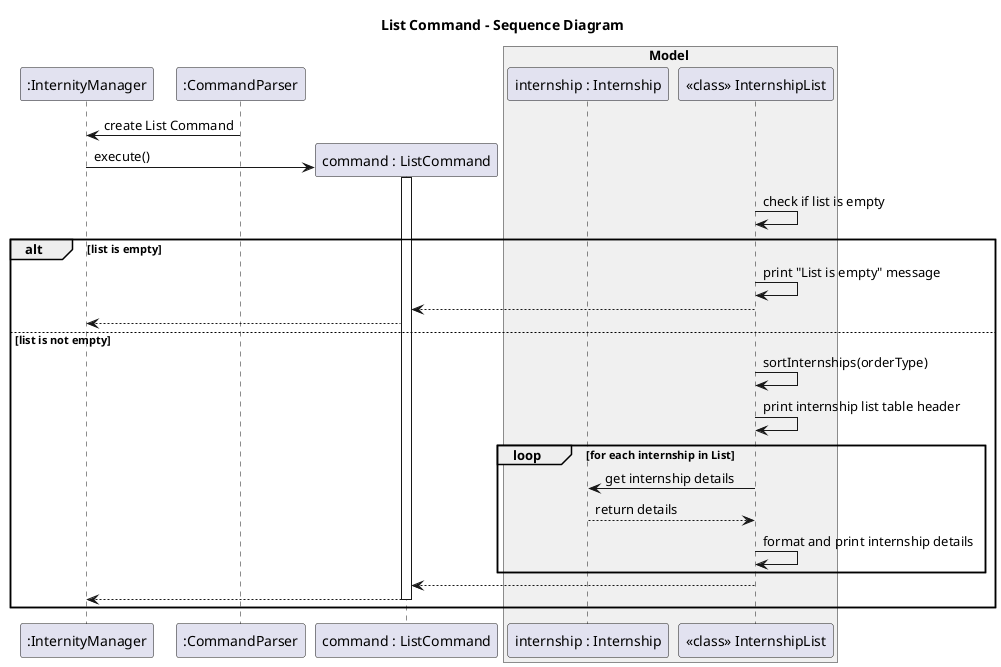 @startuml ModelComponentSD
title List Command - Sequence Diagram

participant ":InternityManager" as Manager
participant ":CommandParser" as Parser
participant "command : ListCommand" as Command

box Model #F0F0F0
participant "internship : Internship" as internship
participant "<<class>> InternshipList" as Model
end box


Parser -> Manager : create List Command
create Command
Manager -> Command : execute()
activate Command

Model -> Model : check if list is empty
alt list is empty
    Model -> Model : print "List is empty" message
    Model --> Command
    Command --> Manager
else list is not empty
    Model -> Model : sortInternships(orderType)
    Model -> Model : print internship list table header
    loop for each internship in List
        Model -> internship : get internship details
        internship --> Model : return details
        Model -> Model : format and print internship details
    end
    Model --> Command
    Command --> Manager
    deactivate Command
end

@enduml